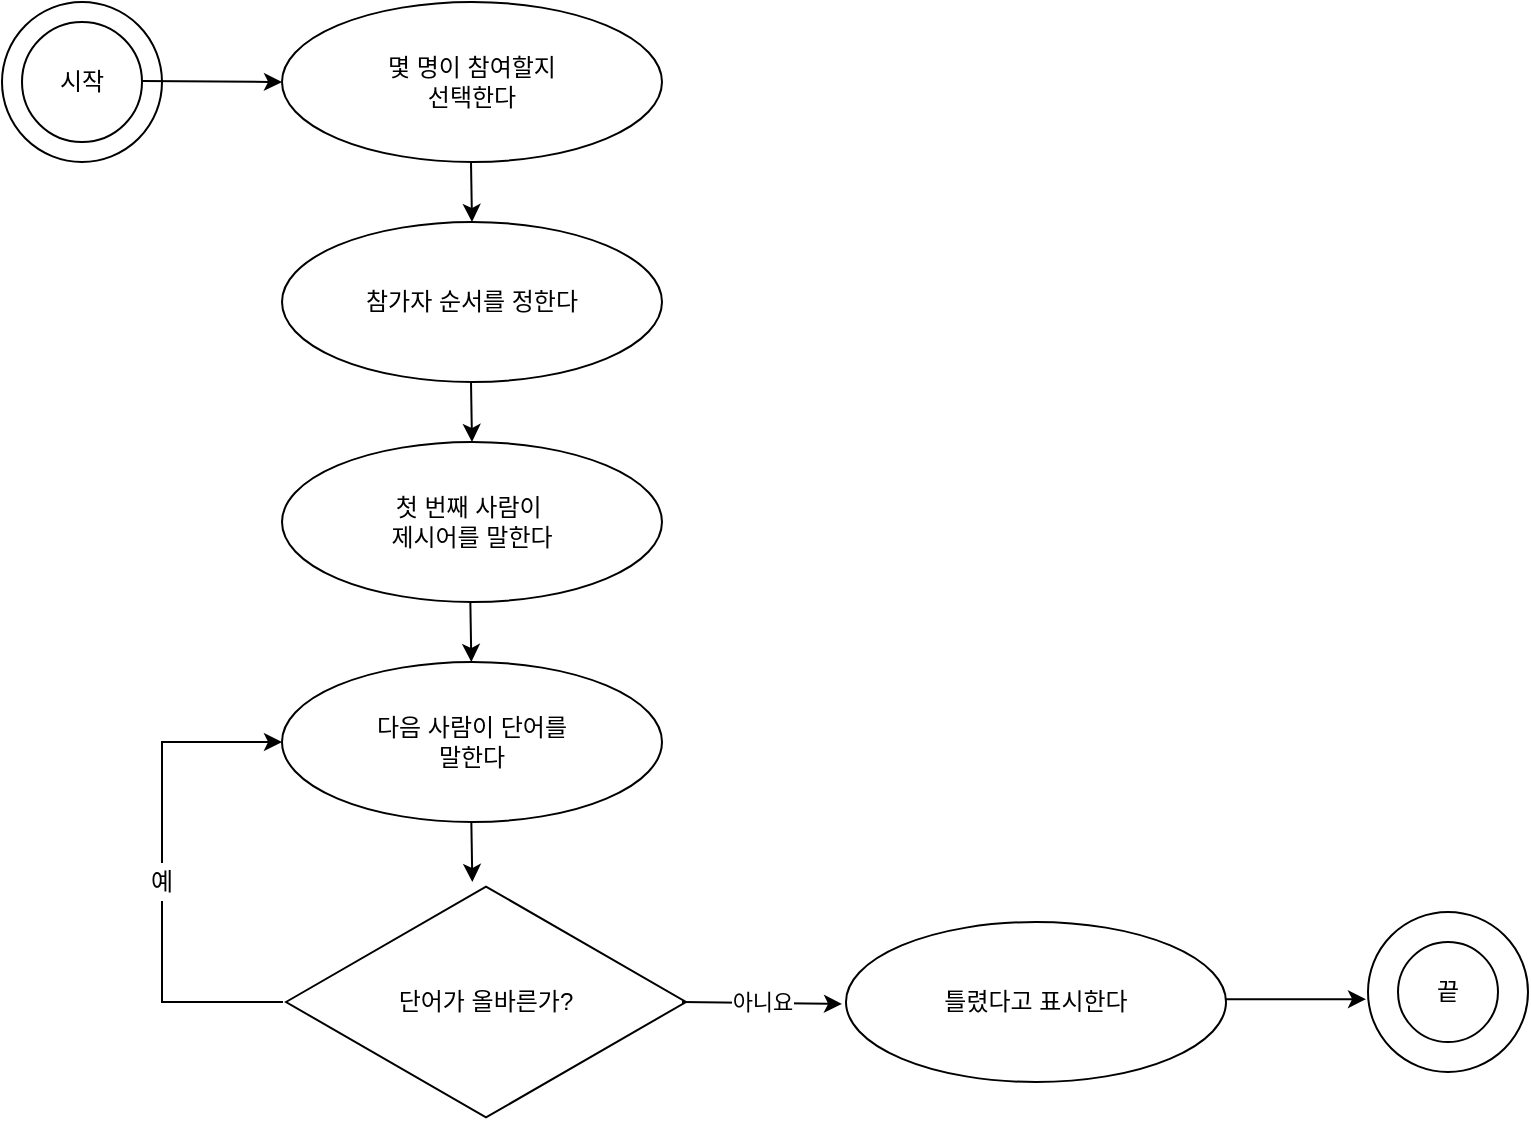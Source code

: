 <mxfile version="18.1.1" type="github"><diagram id="nSyzb_nCfuzXlYaR8WZH" name="Page-1"><mxGraphModel dx="650" dy="761" grid="1" gridSize="10" guides="1" tooltips="1" connect="1" arrows="1" fold="1" page="1" pageScale="1" pageWidth="827" pageHeight="1169" math="0" shadow="0"><root><mxCell id="0"/><mxCell id="1" parent="0"/><mxCell id="dg0DSv_Zu3gaBcQF-n47-2" value="" style="ellipse;whiteSpace=wrap;html=1;aspect=fixed;" vertex="1" parent="1"><mxGeometry x="38" y="120" width="80" height="80" as="geometry"/></mxCell><mxCell id="dg0DSv_Zu3gaBcQF-n47-3" value="시작" style="ellipse;whiteSpace=wrap;html=1;aspect=fixed;" vertex="1" parent="1"><mxGeometry x="48" y="130" width="60" height="60" as="geometry"/></mxCell><mxCell id="dg0DSv_Zu3gaBcQF-n47-4" value="" style="endArrow=classic;html=1;rounded=0;" edge="1" parent="1"><mxGeometry relative="1" as="geometry"><mxPoint x="108" y="159.5" as="sourcePoint"/><mxPoint x="178" y="160" as="targetPoint"/></mxGeometry></mxCell><mxCell id="dg0DSv_Zu3gaBcQF-n47-8" value="참가자 순서를 정한다" style="ellipse;whiteSpace=wrap;html=1;" vertex="1" parent="1"><mxGeometry x="178" y="230" width="190" height="80" as="geometry"/></mxCell><mxCell id="dg0DSv_Zu3gaBcQF-n47-9" value="첫 번째 사람이&amp;nbsp;&lt;br&gt;제시어를 말한다" style="ellipse;whiteSpace=wrap;html=1;" vertex="1" parent="1"><mxGeometry x="178" y="340" width="190" height="80" as="geometry"/></mxCell><mxCell id="dg0DSv_Zu3gaBcQF-n47-11" value="다음 사람이 단어를&lt;br&gt;말한다" style="ellipse;whiteSpace=wrap;html=1;" vertex="1" parent="1"><mxGeometry x="178" y="450" width="190" height="80" as="geometry"/></mxCell><mxCell id="dg0DSv_Zu3gaBcQF-n47-12" value="몇 명이 참여할지&lt;br&gt;선택한다" style="ellipse;whiteSpace=wrap;html=1;" vertex="1" parent="1"><mxGeometry x="178" y="120" width="190" height="80" as="geometry"/></mxCell><mxCell id="dg0DSv_Zu3gaBcQF-n47-13" value="" style="endArrow=classic;html=1;rounded=0;" edge="1" parent="1"><mxGeometry width="50" height="50" relative="1" as="geometry"><mxPoint x="272.5" y="200" as="sourcePoint"/><mxPoint x="273" y="230" as="targetPoint"/></mxGeometry></mxCell><mxCell id="dg0DSv_Zu3gaBcQF-n47-15" value="" style="endArrow=classic;html=1;rounded=0;" edge="1" parent="1"><mxGeometry width="50" height="50" relative="1" as="geometry"><mxPoint x="272.17" y="420" as="sourcePoint"/><mxPoint x="272.67" y="450" as="targetPoint"/></mxGeometry></mxCell><mxCell id="dg0DSv_Zu3gaBcQF-n47-16" value="" style="endArrow=classic;html=1;rounded=0;" edge="1" parent="1"><mxGeometry width="50" height="50" relative="1" as="geometry"><mxPoint x="272.5" y="310" as="sourcePoint"/><mxPoint x="273" y="340" as="targetPoint"/></mxGeometry></mxCell><mxCell id="dg0DSv_Zu3gaBcQF-n47-17" value="" style="endArrow=classic;html=1;rounded=0;" edge="1" parent="1"><mxGeometry width="50" height="50" relative="1" as="geometry"><mxPoint x="272.67" y="530" as="sourcePoint"/><mxPoint x="273.17" y="560" as="targetPoint"/></mxGeometry></mxCell><mxCell id="dg0DSv_Zu3gaBcQF-n47-20" value="단어가 올바른가?" style="html=1;whiteSpace=wrap;aspect=fixed;shape=isoRectangle;" vertex="1" parent="1"><mxGeometry x="180" y="560" width="200" height="120" as="geometry"/></mxCell><mxCell id="dg0DSv_Zu3gaBcQF-n47-40" value="" style="shape=partialRectangle;whiteSpace=wrap;html=1;bottom=0;right=0;fillColor=none;direction=north;" vertex="1" parent="1"><mxGeometry x="118" y="570" width="60" height="50" as="geometry"/></mxCell><mxCell id="dg0DSv_Zu3gaBcQF-n47-41" value="예" style="text;html=1;strokeColor=none;fillColor=none;align=center;verticalAlign=middle;whiteSpace=wrap;rounded=0;" vertex="1" parent="1"><mxGeometry x="88" y="545" width="60" height="30" as="geometry"/></mxCell><mxCell id="dg0DSv_Zu3gaBcQF-n47-43" value="" style="shape=partialRectangle;whiteSpace=wrap;html=1;bottom=0;right=0;fillColor=none;direction=east;" vertex="1" parent="1"><mxGeometry x="118" y="490" width="40" height="60" as="geometry"/></mxCell><mxCell id="dg0DSv_Zu3gaBcQF-n47-44" value="" style="endArrow=classic;html=1;rounded=0;exitX=1;exitY=0;exitDx=0;exitDy=0;" edge="1" parent="1" source="dg0DSv_Zu3gaBcQF-n47-43" target="dg0DSv_Zu3gaBcQF-n47-11"><mxGeometry width="50" height="50" relative="1" as="geometry"><mxPoint x="168" y="490" as="sourcePoint"/><mxPoint x="218" y="440" as="targetPoint"/></mxGeometry></mxCell><mxCell id="dg0DSv_Zu3gaBcQF-n47-45" value="아니요" style="endArrow=classic;html=1;rounded=0;" edge="1" parent="1"><mxGeometry relative="1" as="geometry"><mxPoint x="378" y="620" as="sourcePoint"/><mxPoint x="458" y="621" as="targetPoint"/></mxGeometry></mxCell><mxCell id="dg0DSv_Zu3gaBcQF-n47-48" value="틀렸다고 표시한다" style="ellipse;whiteSpace=wrap;html=1;" vertex="1" parent="1"><mxGeometry x="460" y="580" width="190" height="80" as="geometry"/></mxCell><mxCell id="dg0DSv_Zu3gaBcQF-n47-53" value="" style="ellipse;whiteSpace=wrap;html=1;aspect=fixed;" vertex="1" parent="1"><mxGeometry x="721" y="575" width="80" height="80" as="geometry"/></mxCell><mxCell id="dg0DSv_Zu3gaBcQF-n47-54" value="끝" style="ellipse;whiteSpace=wrap;html=1;aspect=fixed;" vertex="1" parent="1"><mxGeometry x="736" y="590" width="50" height="50" as="geometry"/></mxCell><mxCell id="dg0DSv_Zu3gaBcQF-n47-56" value="" style="endArrow=classic;html=1;rounded=0;" edge="1" parent="1"><mxGeometry width="50" height="50" relative="1" as="geometry"><mxPoint x="650" y="618.57" as="sourcePoint"/><mxPoint x="720" y="618.57" as="targetPoint"/></mxGeometry></mxCell></root></mxGraphModel></diagram></mxfile>